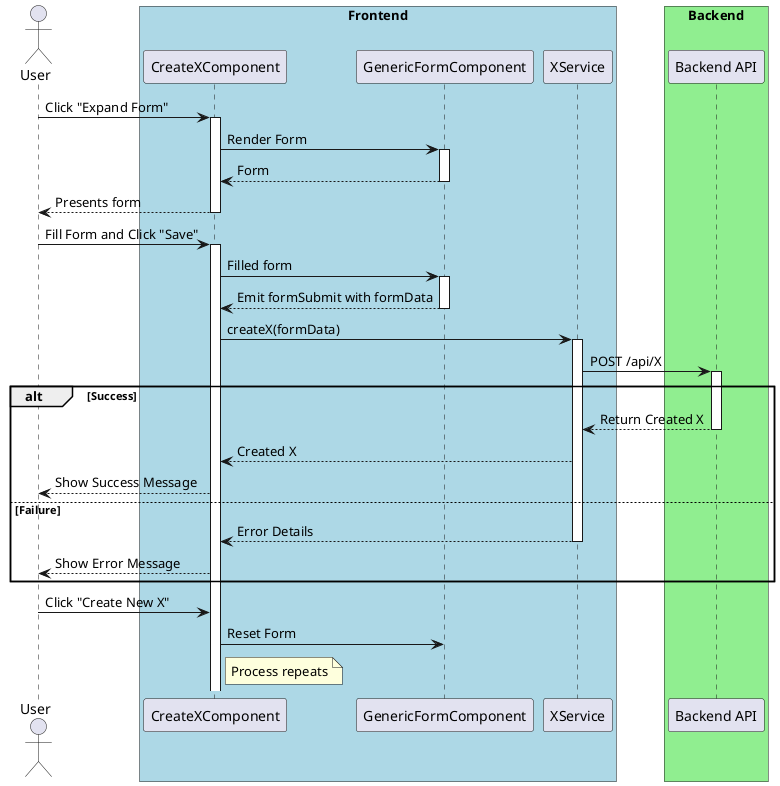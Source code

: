 @startuml
actor User

box "Frontend" #LightBlue
participant "CreateXComponent" as CSC
participant "GenericFormComponent" as GFC
participant "XService" as SS
end box

box "Backend" #LightGreen
participant "Backend API" as API
end box

User -> CSC: Click "Expand Form"
activate CSC
CSC -> GFC: Render Form
activate GFC
GFC --> CSC: Form
deactivate GFC
CSC --> User: Presents form
deactivate CSC

User -> CSC: Fill Form and Click "Save"
activate CSC
CSC -> GFC: Filled form
activate GFC
GFC --> CSC: Emit formSubmit with formData
deactivate GFC

CSC -> SS: createX(formData)
activate SS
SS -> API: POST /api/X
activate API

alt Success
    API --> SS: Return Created X
    deactivate API
    SS --> CSC: Created X

    CSC --> User: Show Success Message
else Failure

    SS --> CSC: Error Details
    deactivate SS
    CSC --> User: Show Error Message
end

User -> CSC: Click "Create New X"
CSC -> GFC: Reset Form
note right of CSC: Process repeats

@enduml


